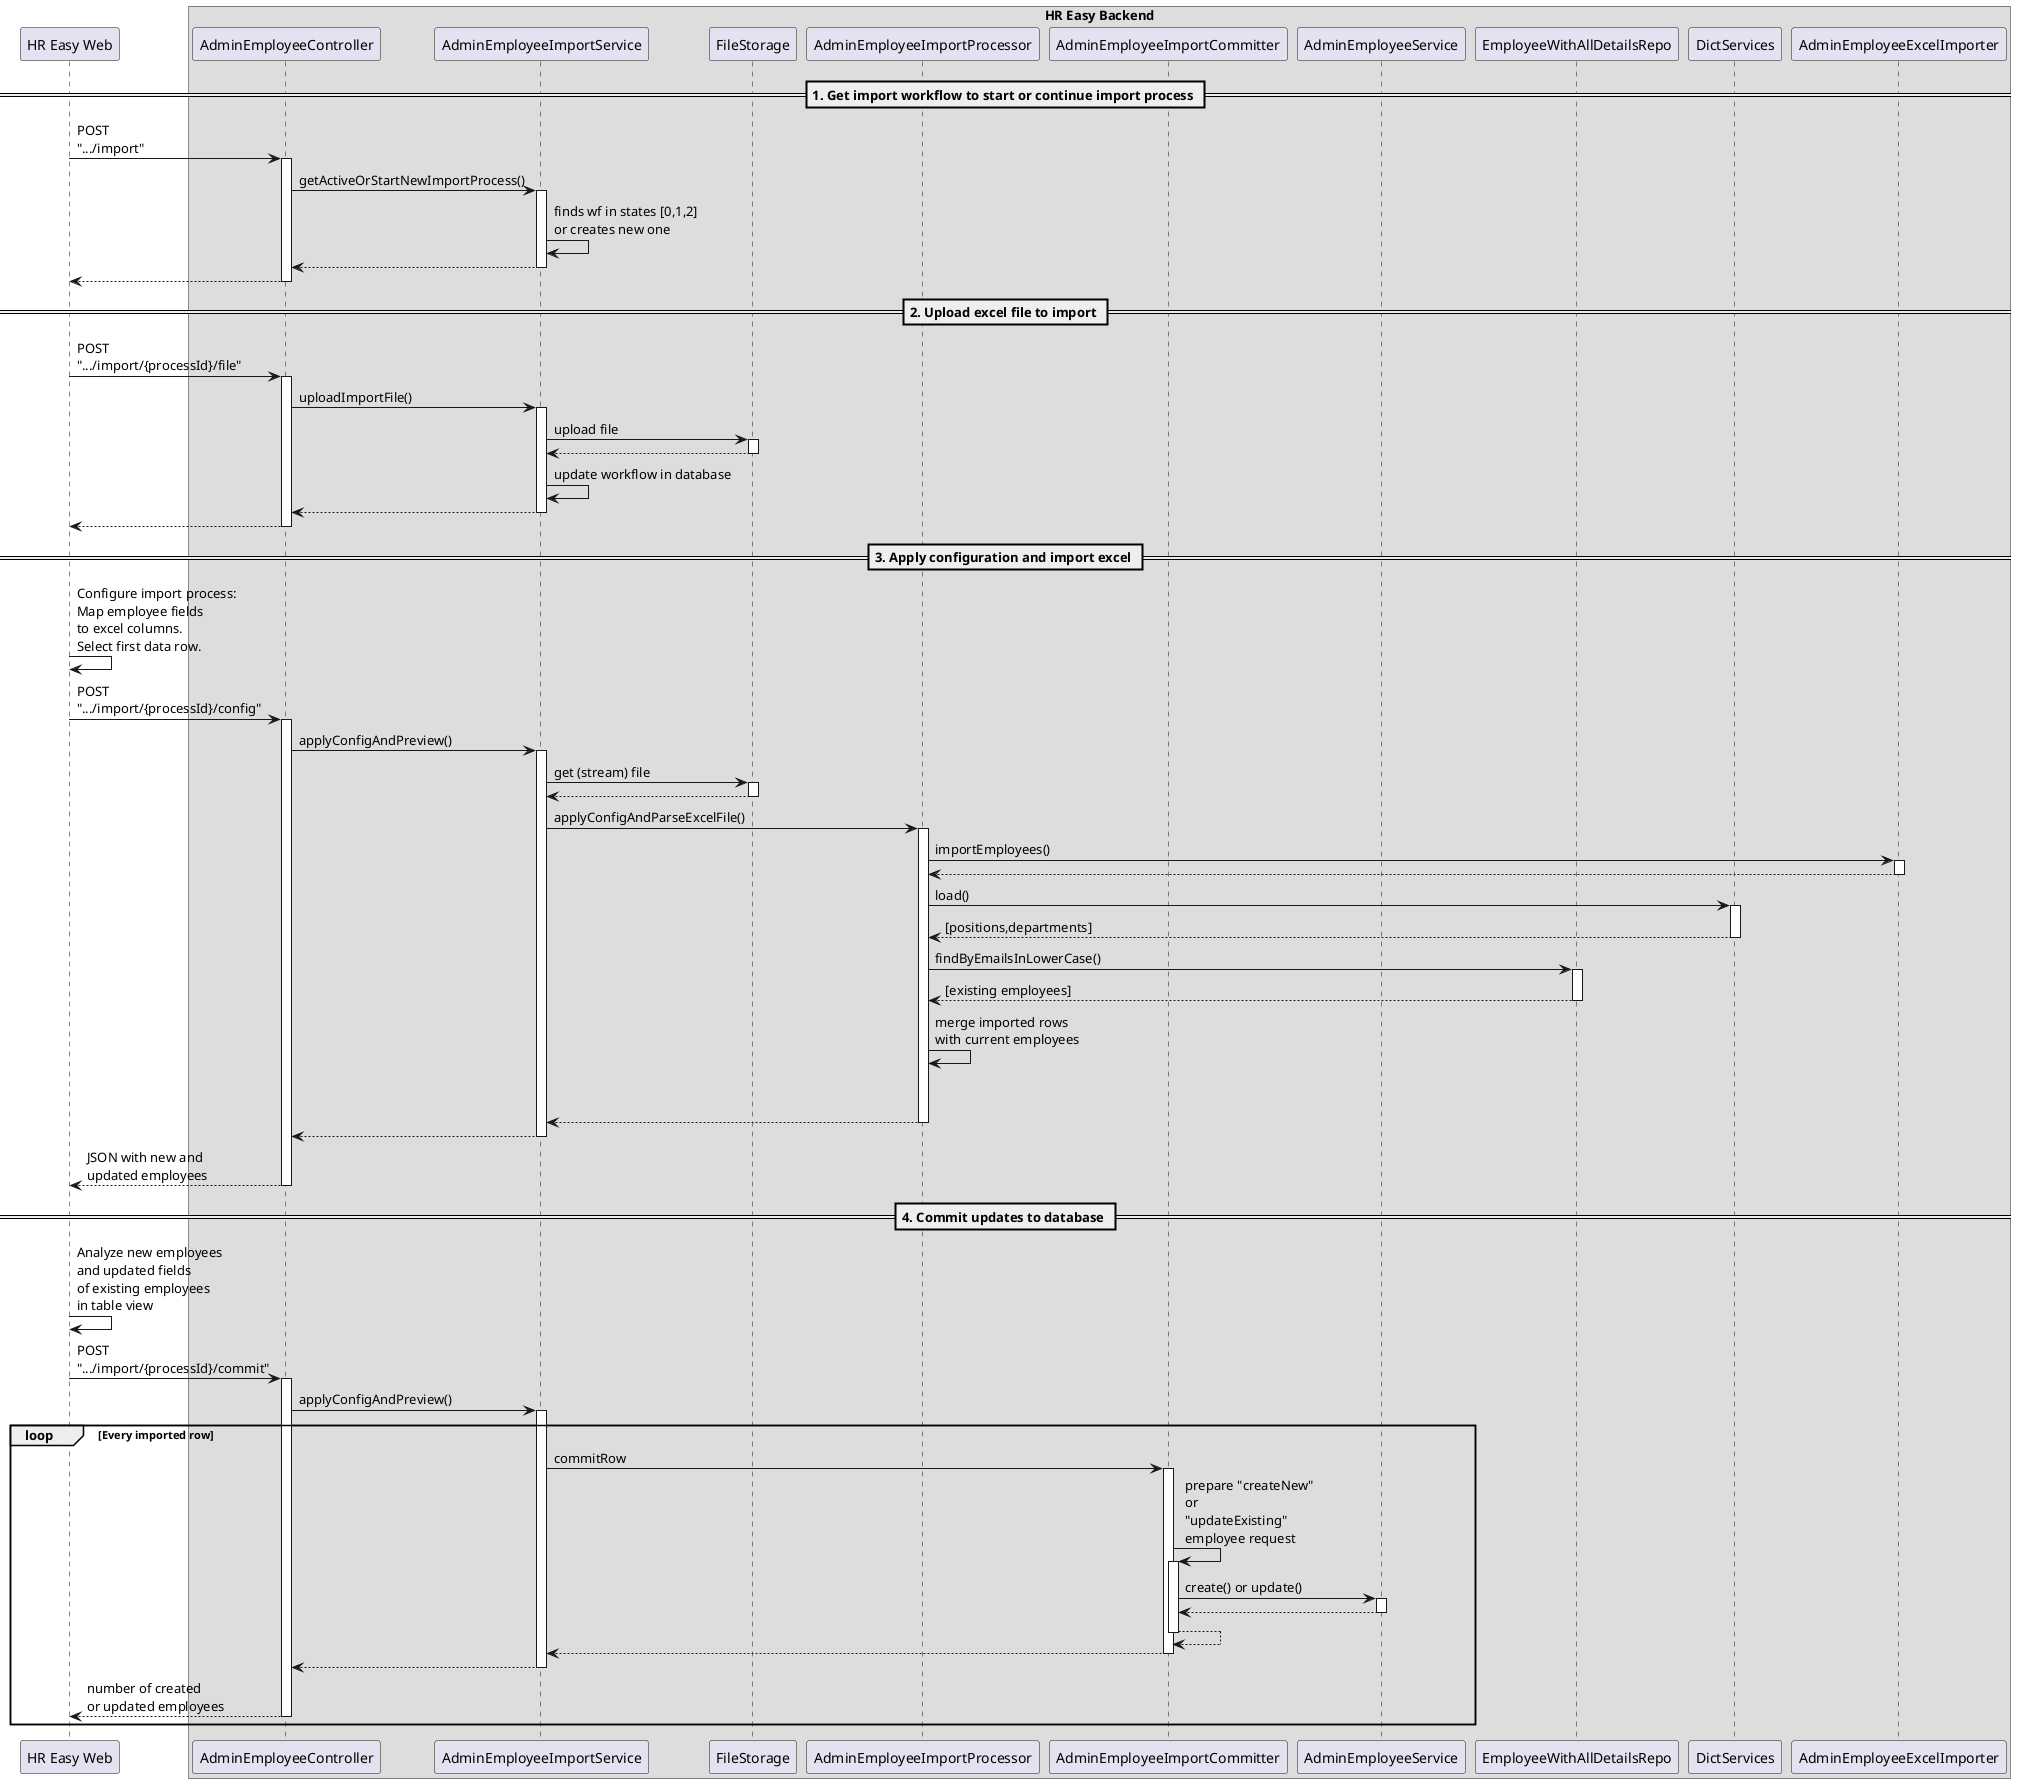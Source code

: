 @startuml
'https://plantuml.com/sequence-diagram

'autonumber

participant "HR Easy Web" as web
box "HR Easy Backend"
participant AdminEmployeeController
participant AdminEmployeeImportService
participant FileStorage
participant AdminEmployeeImportProcessor
participant AdminEmployeeImportCommitter
participant AdminEmployeeService
participant EmployeeWithAllDetailsRepo
participant DictServices
participant AdminEmployeeExcelImporter
end box

== 1. Get import workflow to start or continue import process ==
web -> AdminEmployeeController ++ : POST\n".../import"
AdminEmployeeController -> AdminEmployeeImportService ++ : getActiveOrStartNewImportProcess()
AdminEmployeeImportService -> AdminEmployeeImportService : finds wf in states [0,1,2]\nor creates new one
return
return

== 2. Upload excel file to import ==
web -> AdminEmployeeController ++ : POST\n".../import/{processId}/file"
AdminEmployeeController -> AdminEmployeeImportService ++ : uploadImportFile()
AdminEmployeeImportService -> FileStorage ++: upload file
return
AdminEmployeeImportService -> AdminEmployeeImportService : update workflow in database
return
return

== 3. Apply configuration and import excel ==
web -> web: Configure import process:\nMap employee fields\nto excel columns.\nSelect first data row.
web -> AdminEmployeeController ++ : POST\n".../import/{processId}/config"
AdminEmployeeController -> AdminEmployeeImportService ++ : applyConfigAndPreview()
AdminEmployeeImportService -> FileStorage ++: get (stream) file
return
AdminEmployeeImportService -> AdminEmployeeImportProcessor ++: applyConfigAndParseExcelFile()
AdminEmployeeImportProcessor -> AdminEmployeeExcelImporter ++: importEmployees()
return
AdminEmployeeImportProcessor -> DictServices++: load()
return [positions,departments]
AdminEmployeeImportProcessor -> EmployeeWithAllDetailsRepo ++: findByEmailsInLowerCase()
return [existing employees]
AdminEmployeeImportProcessor -> AdminEmployeeImportProcessor: merge imported rows\nwith current employees

||45||
return
return
return JSON with new and\nupdated employees


== 4. Commit updates to database ==
web -> web: Analyze new employees\nand updated fields\nof existing employees\nin table view
web -> AdminEmployeeController ++ : POST\n".../import/{processId}/commit"
AdminEmployeeController -> AdminEmployeeImportService ++ : applyConfigAndPreview()
loop Every imported row
AdminEmployeeImportService -> AdminEmployeeImportCommitter++: commitRow
AdminEmployeeImportCommitter -> AdminEmployeeImportCommitter++: prepare "createNew"\nor\n"updateExisting"\nemployee request
AdminEmployeeImportCommitter -> AdminEmployeeService++: create() or update()
return
return
return
return
return number of created\nor updated employees
end loop

@enduml